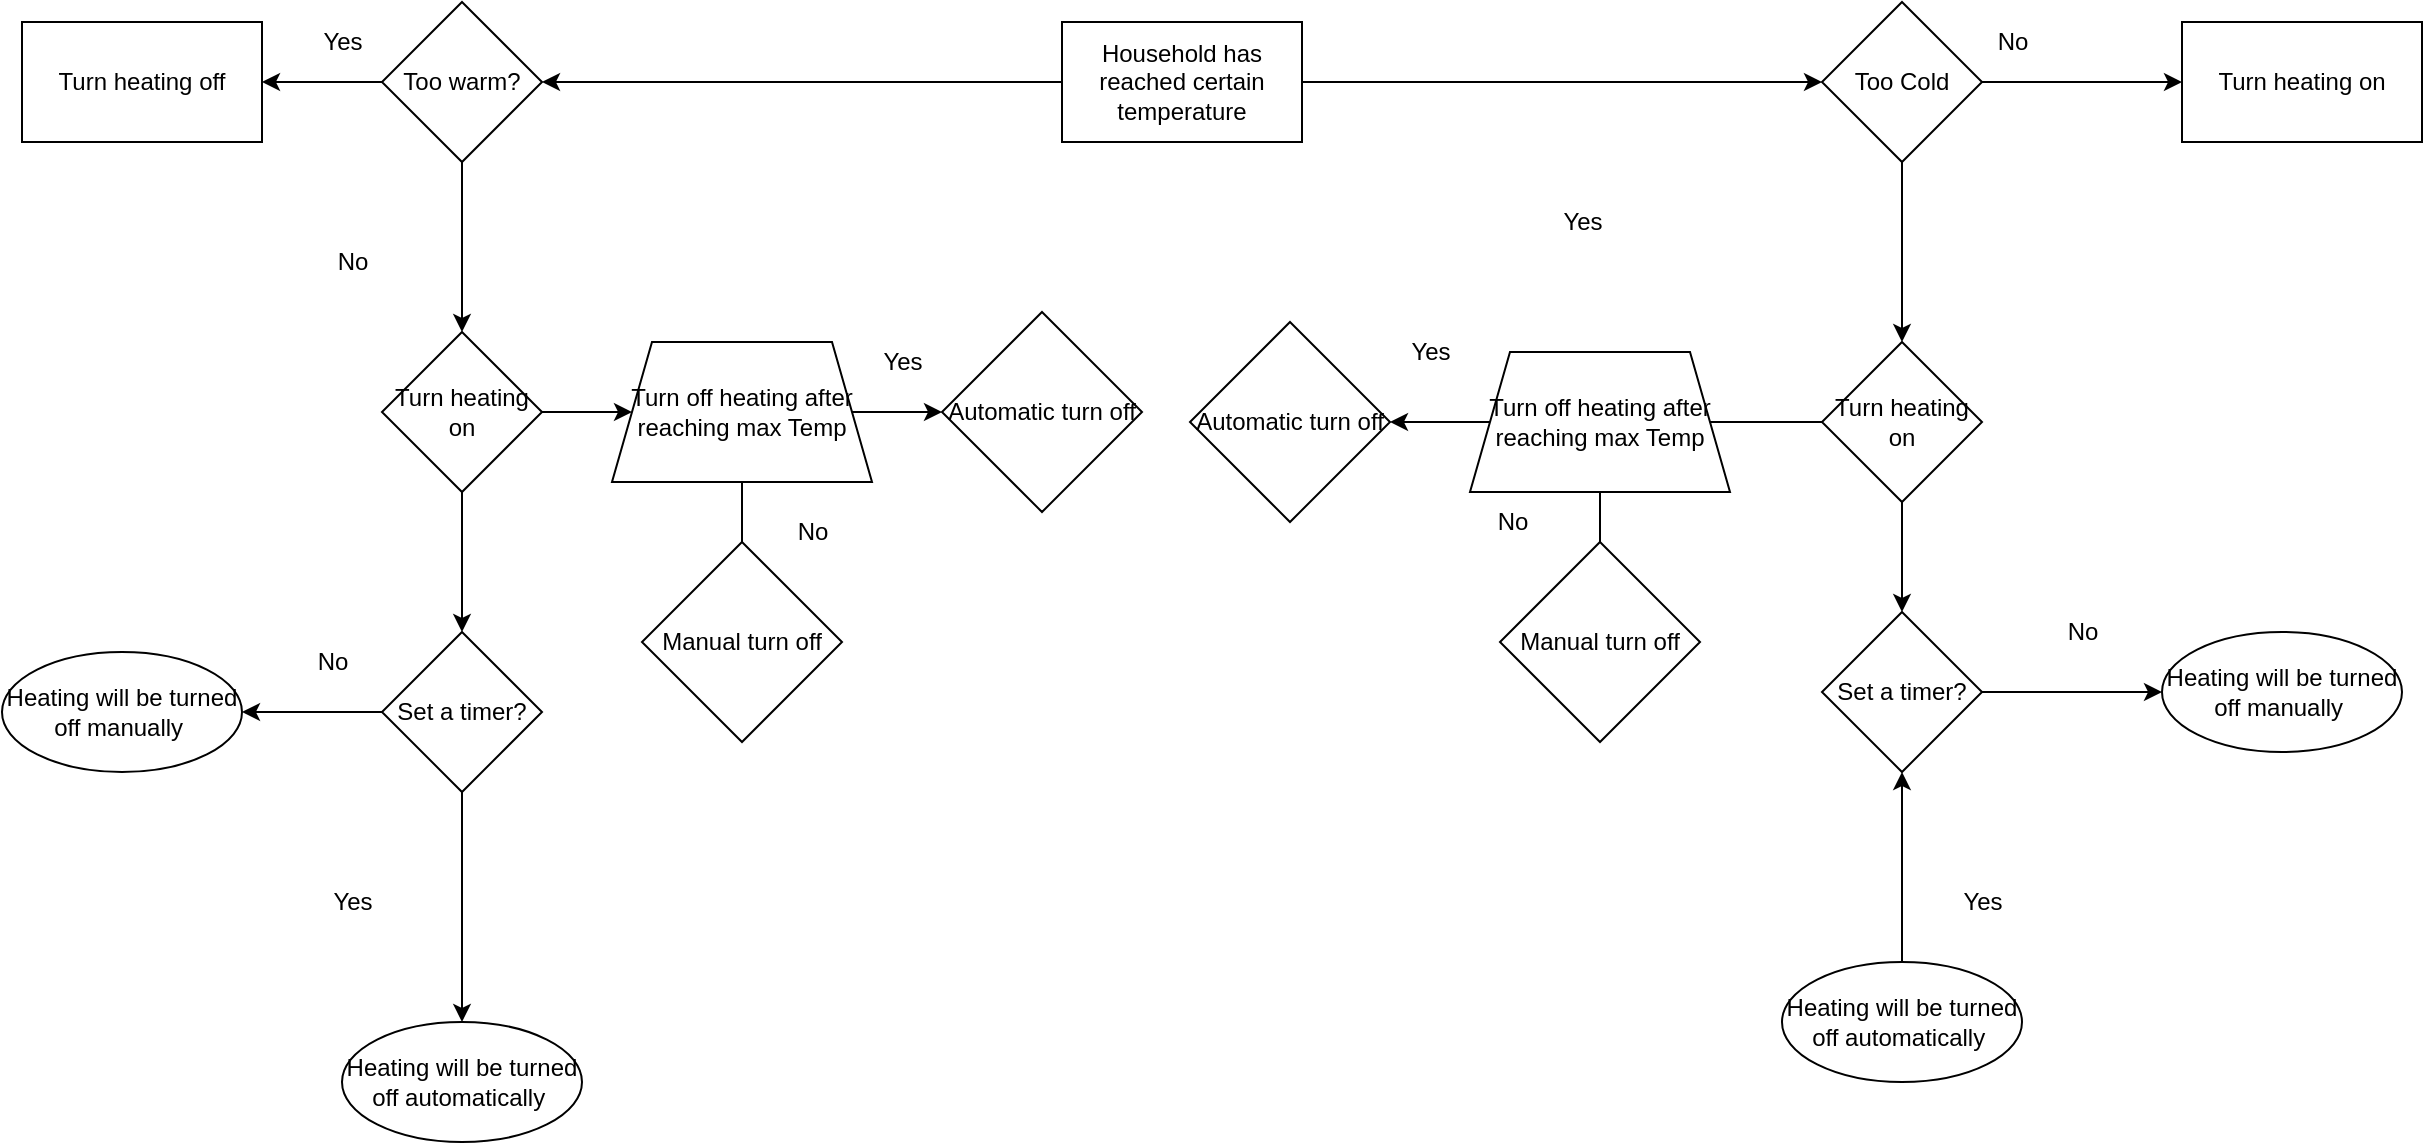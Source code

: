 <mxfile version="16.2.4" type="github">
  <diagram id="C5RBs43oDa-KdzZeNtuy" name="Page-1">
    <mxGraphModel dx="2282" dy="994" grid="1" gridSize="10" guides="1" tooltips="1" connect="1" arrows="1" fold="1" page="1" pageScale="1" pageWidth="827" pageHeight="1169" math="0" shadow="0">
      <root>
        <mxCell id="WIyWlLk6GJQsqaUBKTNV-0" />
        <mxCell id="WIyWlLk6GJQsqaUBKTNV-1" parent="WIyWlLk6GJQsqaUBKTNV-0" />
        <mxCell id="AhL8R2B9VOhH9M5mt7-Z-12" value="" style="edgeStyle=orthogonalEdgeStyle;rounded=0;orthogonalLoop=1;jettySize=auto;html=1;" edge="1" parent="WIyWlLk6GJQsqaUBKTNV-1" source="AhL8R2B9VOhH9M5mt7-Z-10" target="AhL8R2B9VOhH9M5mt7-Z-11">
          <mxGeometry relative="1" as="geometry" />
        </mxCell>
        <mxCell id="AhL8R2B9VOhH9M5mt7-Z-14" value="" style="edgeStyle=orthogonalEdgeStyle;rounded=0;orthogonalLoop=1;jettySize=auto;html=1;" edge="1" parent="WIyWlLk6GJQsqaUBKTNV-1" source="AhL8R2B9VOhH9M5mt7-Z-10" target="AhL8R2B9VOhH9M5mt7-Z-13">
          <mxGeometry relative="1" as="geometry" />
        </mxCell>
        <mxCell id="AhL8R2B9VOhH9M5mt7-Z-10" value="Household has reached certain temperature" style="rounded=0;whiteSpace=wrap;html=1;" vertex="1" parent="WIyWlLk6GJQsqaUBKTNV-1">
          <mxGeometry x="250" y="40" width="120" height="60" as="geometry" />
        </mxCell>
        <mxCell id="AhL8R2B9VOhH9M5mt7-Z-16" value="" style="edgeStyle=orthogonalEdgeStyle;rounded=0;orthogonalLoop=1;jettySize=auto;html=1;" edge="1" parent="WIyWlLk6GJQsqaUBKTNV-1" source="AhL8R2B9VOhH9M5mt7-Z-11" target="AhL8R2B9VOhH9M5mt7-Z-15">
          <mxGeometry relative="1" as="geometry" />
        </mxCell>
        <mxCell id="AhL8R2B9VOhH9M5mt7-Z-77" style="edgeStyle=orthogonalEdgeStyle;rounded=0;orthogonalLoop=1;jettySize=auto;html=1;exitX=0.5;exitY=1;exitDx=0;exitDy=0;entryX=0.5;entryY=0;entryDx=0;entryDy=0;" edge="1" parent="WIyWlLk6GJQsqaUBKTNV-1" source="AhL8R2B9VOhH9M5mt7-Z-11" target="AhL8R2B9VOhH9M5mt7-Z-63">
          <mxGeometry relative="1" as="geometry" />
        </mxCell>
        <mxCell id="AhL8R2B9VOhH9M5mt7-Z-11" value="Too Cold" style="rhombus;whiteSpace=wrap;html=1;rounded=0;" vertex="1" parent="WIyWlLk6GJQsqaUBKTNV-1">
          <mxGeometry x="630" y="30" width="80" height="80" as="geometry" />
        </mxCell>
        <mxCell id="AhL8R2B9VOhH9M5mt7-Z-20" value="" style="edgeStyle=orthogonalEdgeStyle;rounded=0;orthogonalLoop=1;jettySize=auto;html=1;" edge="1" parent="WIyWlLk6GJQsqaUBKTNV-1" source="AhL8R2B9VOhH9M5mt7-Z-13" target="AhL8R2B9VOhH9M5mt7-Z-19">
          <mxGeometry relative="1" as="geometry" />
        </mxCell>
        <mxCell id="AhL8R2B9VOhH9M5mt7-Z-23" value="" style="edgeStyle=orthogonalEdgeStyle;rounded=0;orthogonalLoop=1;jettySize=auto;html=1;" edge="1" parent="WIyWlLk6GJQsqaUBKTNV-1" source="AhL8R2B9VOhH9M5mt7-Z-13" target="AhL8R2B9VOhH9M5mt7-Z-22">
          <mxGeometry relative="1" as="geometry" />
        </mxCell>
        <mxCell id="AhL8R2B9VOhH9M5mt7-Z-13" value="Too warm?" style="rhombus;whiteSpace=wrap;html=1;rounded=0;" vertex="1" parent="WIyWlLk6GJQsqaUBKTNV-1">
          <mxGeometry x="-90" y="30" width="80" height="80" as="geometry" />
        </mxCell>
        <mxCell id="AhL8R2B9VOhH9M5mt7-Z-15" value="Turn heating on" style="whiteSpace=wrap;html=1;rounded=0;" vertex="1" parent="WIyWlLk6GJQsqaUBKTNV-1">
          <mxGeometry x="810" y="40" width="120" height="60" as="geometry" />
        </mxCell>
        <mxCell id="AhL8R2B9VOhH9M5mt7-Z-17" value="No" style="text;html=1;align=center;verticalAlign=middle;resizable=0;points=[];autosize=1;strokeColor=none;fillColor=none;" vertex="1" parent="WIyWlLk6GJQsqaUBKTNV-1">
          <mxGeometry x="710" y="40" width="30" height="20" as="geometry" />
        </mxCell>
        <mxCell id="AhL8R2B9VOhH9M5mt7-Z-19" value="Turn heating off" style="whiteSpace=wrap;html=1;rounded=0;" vertex="1" parent="WIyWlLk6GJQsqaUBKTNV-1">
          <mxGeometry x="-270" y="40" width="120" height="60" as="geometry" />
        </mxCell>
        <mxCell id="AhL8R2B9VOhH9M5mt7-Z-21" value="Yes" style="text;html=1;align=center;verticalAlign=middle;resizable=0;points=[];autosize=1;strokeColor=none;fillColor=none;" vertex="1" parent="WIyWlLk6GJQsqaUBKTNV-1">
          <mxGeometry x="-130" y="40" width="40" height="20" as="geometry" />
        </mxCell>
        <mxCell id="AhL8R2B9VOhH9M5mt7-Z-26" value="" style="edgeStyle=orthogonalEdgeStyle;rounded=0;orthogonalLoop=1;jettySize=auto;html=1;" edge="1" parent="WIyWlLk6GJQsqaUBKTNV-1" source="AhL8R2B9VOhH9M5mt7-Z-22" target="AhL8R2B9VOhH9M5mt7-Z-25">
          <mxGeometry relative="1" as="geometry" />
        </mxCell>
        <mxCell id="AhL8R2B9VOhH9M5mt7-Z-59" style="edgeStyle=orthogonalEdgeStyle;rounded=0;orthogonalLoop=1;jettySize=auto;html=1;entryX=0;entryY=0.5;entryDx=0;entryDy=0;" edge="1" parent="WIyWlLk6GJQsqaUBKTNV-1" source="AhL8R2B9VOhH9M5mt7-Z-22" target="AhL8R2B9VOhH9M5mt7-Z-40">
          <mxGeometry relative="1" as="geometry" />
        </mxCell>
        <mxCell id="AhL8R2B9VOhH9M5mt7-Z-22" value="Turn heating on" style="rhombus;whiteSpace=wrap;html=1;rounded=0;" vertex="1" parent="WIyWlLk6GJQsqaUBKTNV-1">
          <mxGeometry x="-90" y="195" width="80" height="80" as="geometry" />
        </mxCell>
        <mxCell id="AhL8R2B9VOhH9M5mt7-Z-24" value="No" style="text;html=1;align=center;verticalAlign=middle;resizable=0;points=[];autosize=1;strokeColor=none;fillColor=none;" vertex="1" parent="WIyWlLk6GJQsqaUBKTNV-1">
          <mxGeometry x="-120" y="150" width="30" height="20" as="geometry" />
        </mxCell>
        <mxCell id="AhL8R2B9VOhH9M5mt7-Z-28" value="" style="edgeStyle=orthogonalEdgeStyle;rounded=0;orthogonalLoop=1;jettySize=auto;html=1;" edge="1" parent="WIyWlLk6GJQsqaUBKTNV-1" source="AhL8R2B9VOhH9M5mt7-Z-25" target="AhL8R2B9VOhH9M5mt7-Z-27">
          <mxGeometry relative="1" as="geometry" />
        </mxCell>
        <mxCell id="AhL8R2B9VOhH9M5mt7-Z-31" value="" style="edgeStyle=orthogonalEdgeStyle;rounded=0;orthogonalLoop=1;jettySize=auto;html=1;" edge="1" parent="WIyWlLk6GJQsqaUBKTNV-1" source="AhL8R2B9VOhH9M5mt7-Z-25" target="AhL8R2B9VOhH9M5mt7-Z-30">
          <mxGeometry relative="1" as="geometry" />
        </mxCell>
        <mxCell id="AhL8R2B9VOhH9M5mt7-Z-25" value="Set a timer?" style="rhombus;whiteSpace=wrap;html=1;rounded=0;" vertex="1" parent="WIyWlLk6GJQsqaUBKTNV-1">
          <mxGeometry x="-90" y="345" width="80" height="80" as="geometry" />
        </mxCell>
        <mxCell id="AhL8R2B9VOhH9M5mt7-Z-27" value="Heating will be turned off manually&amp;nbsp;" style="ellipse;whiteSpace=wrap;html=1;rounded=0;" vertex="1" parent="WIyWlLk6GJQsqaUBKTNV-1">
          <mxGeometry x="-280" y="355" width="120" height="60" as="geometry" />
        </mxCell>
        <mxCell id="AhL8R2B9VOhH9M5mt7-Z-29" value="No" style="text;html=1;align=center;verticalAlign=middle;resizable=0;points=[];autosize=1;strokeColor=none;fillColor=none;" vertex="1" parent="WIyWlLk6GJQsqaUBKTNV-1">
          <mxGeometry x="-130" y="350" width="30" height="20" as="geometry" />
        </mxCell>
        <mxCell id="AhL8R2B9VOhH9M5mt7-Z-30" value="Heating will be turned off automatically&amp;nbsp;" style="ellipse;whiteSpace=wrap;html=1;rounded=0;" vertex="1" parent="WIyWlLk6GJQsqaUBKTNV-1">
          <mxGeometry x="-110" y="540" width="120" height="60" as="geometry" />
        </mxCell>
        <mxCell id="AhL8R2B9VOhH9M5mt7-Z-32" value="Yes" style="text;html=1;align=center;verticalAlign=middle;resizable=0;points=[];autosize=1;strokeColor=none;fillColor=none;" vertex="1" parent="WIyWlLk6GJQsqaUBKTNV-1">
          <mxGeometry x="-125" y="470" width="40" height="20" as="geometry" />
        </mxCell>
        <mxCell id="AhL8R2B9VOhH9M5mt7-Z-44" value="" style="edgeStyle=orthogonalEdgeStyle;rounded=0;orthogonalLoop=1;jettySize=auto;html=1;" edge="1" parent="WIyWlLk6GJQsqaUBKTNV-1" source="AhL8R2B9VOhH9M5mt7-Z-40" target="AhL8R2B9VOhH9M5mt7-Z-43">
          <mxGeometry relative="1" as="geometry" />
        </mxCell>
        <mxCell id="AhL8R2B9VOhH9M5mt7-Z-43" value="Automatic turn off" style="rhombus;whiteSpace=wrap;html=1;" vertex="1" parent="WIyWlLk6GJQsqaUBKTNV-1">
          <mxGeometry x="190" y="185" width="100" height="100" as="geometry" />
        </mxCell>
        <mxCell id="AhL8R2B9VOhH9M5mt7-Z-45" value="Yes" style="text;html=1;align=center;verticalAlign=middle;resizable=0;points=[];autosize=1;strokeColor=none;fillColor=none;" vertex="1" parent="WIyWlLk6GJQsqaUBKTNV-1">
          <mxGeometry x="150" y="200" width="40" height="20" as="geometry" />
        </mxCell>
        <mxCell id="AhL8R2B9VOhH9M5mt7-Z-47" value="No" style="text;html=1;align=center;verticalAlign=middle;resizable=0;points=[];autosize=1;strokeColor=none;fillColor=none;" vertex="1" parent="WIyWlLk6GJQsqaUBKTNV-1">
          <mxGeometry x="110" y="285" width="30" height="20" as="geometry" />
        </mxCell>
        <mxCell id="AhL8R2B9VOhH9M5mt7-Z-49" value="Manual turn off" style="rhombus;whiteSpace=wrap;html=1;" vertex="1" parent="WIyWlLk6GJQsqaUBKTNV-1">
          <mxGeometry x="40" y="300" width="100" height="100" as="geometry" />
        </mxCell>
        <mxCell id="AhL8R2B9VOhH9M5mt7-Z-40" value="Turn off heating after reaching max Temp" style="shape=trapezoid;perimeter=trapezoidPerimeter;whiteSpace=wrap;html=1;fixedSize=1;" vertex="1" parent="WIyWlLk6GJQsqaUBKTNV-1">
          <mxGeometry x="25" y="200" width="130" height="70" as="geometry" />
        </mxCell>
        <mxCell id="AhL8R2B9VOhH9M5mt7-Z-53" value="" style="edgeStyle=orthogonalEdgeStyle;rounded=0;orthogonalLoop=1;jettySize=auto;html=1;exitX=0.5;exitY=0;exitDx=0;exitDy=0;endArrow=none;" edge="1" parent="WIyWlLk6GJQsqaUBKTNV-1" source="AhL8R2B9VOhH9M5mt7-Z-49" target="AhL8R2B9VOhH9M5mt7-Z-40">
          <mxGeometry relative="1" as="geometry">
            <mxPoint x="305" y="270" as="targetPoint" />
            <mxPoint x="360" y="510" as="sourcePoint" />
          </mxGeometry>
        </mxCell>
        <mxCell id="AhL8R2B9VOhH9M5mt7-Z-60" value="Yes" style="text;html=1;align=center;verticalAlign=middle;resizable=0;points=[];autosize=1;strokeColor=none;fillColor=none;" vertex="1" parent="WIyWlLk6GJQsqaUBKTNV-1">
          <mxGeometry x="490" y="130" width="40" height="20" as="geometry" />
        </mxCell>
        <mxCell id="AhL8R2B9VOhH9M5mt7-Z-62" style="edgeStyle=orthogonalEdgeStyle;rounded=0;orthogonalLoop=1;jettySize=auto;html=1;entryX=0;entryY=0.5;entryDx=0;entryDy=0;" edge="1" parent="WIyWlLk6GJQsqaUBKTNV-1" source="AhL8R2B9VOhH9M5mt7-Z-63" target="AhL8R2B9VOhH9M5mt7-Z-75">
          <mxGeometry relative="1" as="geometry" />
        </mxCell>
        <mxCell id="AhL8R2B9VOhH9M5mt7-Z-78" style="edgeStyle=orthogonalEdgeStyle;rounded=0;orthogonalLoop=1;jettySize=auto;html=1;exitX=0.5;exitY=1;exitDx=0;exitDy=0;entryX=0.5;entryY=0;entryDx=0;entryDy=0;" edge="1" parent="WIyWlLk6GJQsqaUBKTNV-1" source="AhL8R2B9VOhH9M5mt7-Z-63" target="AhL8R2B9VOhH9M5mt7-Z-66">
          <mxGeometry relative="1" as="geometry" />
        </mxCell>
        <mxCell id="AhL8R2B9VOhH9M5mt7-Z-63" value="Turn heating on" style="rhombus;whiteSpace=wrap;html=1;rounded=0;" vertex="1" parent="WIyWlLk6GJQsqaUBKTNV-1">
          <mxGeometry x="630" y="200" width="80" height="80" as="geometry" />
        </mxCell>
        <mxCell id="AhL8R2B9VOhH9M5mt7-Z-64" value="" style="edgeStyle=orthogonalEdgeStyle;rounded=0;orthogonalLoop=1;jettySize=auto;html=1;" edge="1" parent="WIyWlLk6GJQsqaUBKTNV-1" source="AhL8R2B9VOhH9M5mt7-Z-66" target="AhL8R2B9VOhH9M5mt7-Z-67">
          <mxGeometry relative="1" as="geometry" />
        </mxCell>
        <mxCell id="AhL8R2B9VOhH9M5mt7-Z-66" value="Set a timer?" style="rhombus;whiteSpace=wrap;html=1;rounded=0;" vertex="1" parent="WIyWlLk6GJQsqaUBKTNV-1">
          <mxGeometry x="630" y="335" width="80" height="80" as="geometry" />
        </mxCell>
        <mxCell id="AhL8R2B9VOhH9M5mt7-Z-67" value="Heating will be turned off manually&amp;nbsp;" style="ellipse;whiteSpace=wrap;html=1;rounded=0;" vertex="1" parent="WIyWlLk6GJQsqaUBKTNV-1">
          <mxGeometry x="800" y="345" width="120" height="60" as="geometry" />
        </mxCell>
        <mxCell id="AhL8R2B9VOhH9M5mt7-Z-69" value="Yes" style="text;html=1;align=center;verticalAlign=middle;resizable=0;points=[];autosize=1;strokeColor=none;fillColor=none;" vertex="1" parent="WIyWlLk6GJQsqaUBKTNV-1">
          <mxGeometry x="414" y="195" width="40" height="20" as="geometry" />
        </mxCell>
        <mxCell id="AhL8R2B9VOhH9M5mt7-Z-70" value="" style="edgeStyle=orthogonalEdgeStyle;rounded=0;orthogonalLoop=1;jettySize=auto;html=1;" edge="1" parent="WIyWlLk6GJQsqaUBKTNV-1" source="AhL8R2B9VOhH9M5mt7-Z-75" target="AhL8R2B9VOhH9M5mt7-Z-71">
          <mxGeometry relative="1" as="geometry" />
        </mxCell>
        <mxCell id="AhL8R2B9VOhH9M5mt7-Z-71" value="Automatic turn off" style="rhombus;whiteSpace=wrap;html=1;" vertex="1" parent="WIyWlLk6GJQsqaUBKTNV-1">
          <mxGeometry x="314" y="190" width="100" height="100" as="geometry" />
        </mxCell>
        <mxCell id="AhL8R2B9VOhH9M5mt7-Z-72" value="No" style="text;html=1;align=center;verticalAlign=middle;resizable=0;points=[];autosize=1;strokeColor=none;fillColor=none;" vertex="1" parent="WIyWlLk6GJQsqaUBKTNV-1">
          <mxGeometry x="745" y="335" width="30" height="20" as="geometry" />
        </mxCell>
        <mxCell id="AhL8R2B9VOhH9M5mt7-Z-73" value="No" style="text;html=1;align=center;verticalAlign=middle;resizable=0;points=[];autosize=1;strokeColor=none;fillColor=none;" vertex="1" parent="WIyWlLk6GJQsqaUBKTNV-1">
          <mxGeometry x="460" y="280" width="30" height="20" as="geometry" />
        </mxCell>
        <mxCell id="AhL8R2B9VOhH9M5mt7-Z-74" value="Manual turn off" style="rhombus;whiteSpace=wrap;html=1;" vertex="1" parent="WIyWlLk6GJQsqaUBKTNV-1">
          <mxGeometry x="469" y="300" width="100" height="100" as="geometry" />
        </mxCell>
        <mxCell id="AhL8R2B9VOhH9M5mt7-Z-75" value="Turn off heating after reaching max Temp" style="shape=trapezoid;perimeter=trapezoidPerimeter;whiteSpace=wrap;html=1;fixedSize=1;" vertex="1" parent="WIyWlLk6GJQsqaUBKTNV-1">
          <mxGeometry x="454" y="205" width="130" height="70" as="geometry" />
        </mxCell>
        <mxCell id="AhL8R2B9VOhH9M5mt7-Z-76" value="" style="edgeStyle=orthogonalEdgeStyle;rounded=0;orthogonalLoop=1;jettySize=auto;html=1;exitX=0.5;exitY=0;exitDx=0;exitDy=0;endArrow=none;" edge="1" parent="WIyWlLk6GJQsqaUBKTNV-1" source="AhL8R2B9VOhH9M5mt7-Z-74" target="AhL8R2B9VOhH9M5mt7-Z-75">
          <mxGeometry relative="1" as="geometry">
            <mxPoint x="935" y="245" as="targetPoint" />
            <mxPoint x="990" y="485" as="sourcePoint" />
          </mxGeometry>
        </mxCell>
        <mxCell id="AhL8R2B9VOhH9M5mt7-Z-83" style="edgeStyle=orthogonalEdgeStyle;rounded=0;orthogonalLoop=1;jettySize=auto;html=1;exitX=0.5;exitY=0;exitDx=0;exitDy=0;entryX=0.5;entryY=1;entryDx=0;entryDy=0;" edge="1" parent="WIyWlLk6GJQsqaUBKTNV-1" source="AhL8R2B9VOhH9M5mt7-Z-80" target="AhL8R2B9VOhH9M5mt7-Z-66">
          <mxGeometry relative="1" as="geometry">
            <mxPoint x="670" y="500" as="targetPoint" />
          </mxGeometry>
        </mxCell>
        <mxCell id="AhL8R2B9VOhH9M5mt7-Z-80" value="Heating will be turned off automatically&amp;nbsp;" style="ellipse;whiteSpace=wrap;html=1;rounded=0;" vertex="1" parent="WIyWlLk6GJQsqaUBKTNV-1">
          <mxGeometry x="610" y="510" width="120" height="60" as="geometry" />
        </mxCell>
        <mxCell id="AhL8R2B9VOhH9M5mt7-Z-81" value="Yes" style="text;html=1;align=center;verticalAlign=middle;resizable=0;points=[];autosize=1;strokeColor=none;fillColor=none;" vertex="1" parent="WIyWlLk6GJQsqaUBKTNV-1">
          <mxGeometry x="690" y="470" width="40" height="20" as="geometry" />
        </mxCell>
      </root>
    </mxGraphModel>
  </diagram>
</mxfile>
